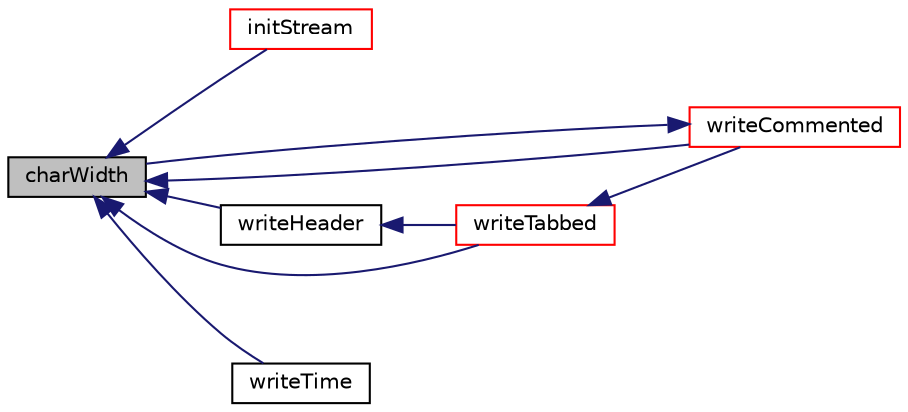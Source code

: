 digraph "charWidth"
{
  bgcolor="transparent";
  edge [fontname="Helvetica",fontsize="10",labelfontname="Helvetica",labelfontsize="10"];
  node [fontname="Helvetica",fontsize="10",shape=record];
  rankdir="LR";
  Node261 [label="charWidth",height=0.2,width=0.4,color="black", fillcolor="grey75", style="filled", fontcolor="black"];
  Node261 -> Node262 [dir="back",color="midnightblue",fontsize="10",style="solid",fontname="Helvetica"];
  Node262 [label="initStream",height=0.2,width=0.4,color="red",URL="$a27245.html#a8d019a3b75a52575f1d86ca11bba1d93",tooltip="Initialise the output stream for writing. "];
  Node261 -> Node277 [dir="back",color="midnightblue",fontsize="10",style="solid",fontname="Helvetica"];
  Node277 [label="writeCommented",height=0.2,width=0.4,color="red",URL="$a27245.html#aa95016de4648a20980e42fb08415ef18",tooltip="Write a commented string to stream. "];
  Node277 -> Node261 [dir="back",color="midnightblue",fontsize="10",style="solid",fontname="Helvetica"];
  Node261 -> Node282 [dir="back",color="midnightblue",fontsize="10",style="solid",fontname="Helvetica"];
  Node282 [label="writeHeader",height=0.2,width=0.4,color="black",URL="$a27245.html#a5f851657bd4e2aab2eab213f4d60e403",tooltip="Write a commented header to stream. "];
  Node282 -> Node283 [dir="back",color="midnightblue",fontsize="10",style="solid",fontname="Helvetica"];
  Node283 [label="writeTabbed",height=0.2,width=0.4,color="red",URL="$a27245.html#a2e6c1a957c47ad0b5b36a79a3a4e7d39",tooltip="Write a tabbed string to stream. "];
  Node283 -> Node277 [dir="back",color="midnightblue",fontsize="10",style="solid",fontname="Helvetica"];
  Node261 -> Node283 [dir="back",color="midnightblue",fontsize="10",style="solid",fontname="Helvetica"];
  Node261 -> Node285 [dir="back",color="midnightblue",fontsize="10",style="solid",fontname="Helvetica"];
  Node285 [label="writeTime",height=0.2,width=0.4,color="black",URL="$a27245.html#a2a6e19b9f5deb734576734e3adc60cfa",tooltip="Write the current time to stream. "];
}
